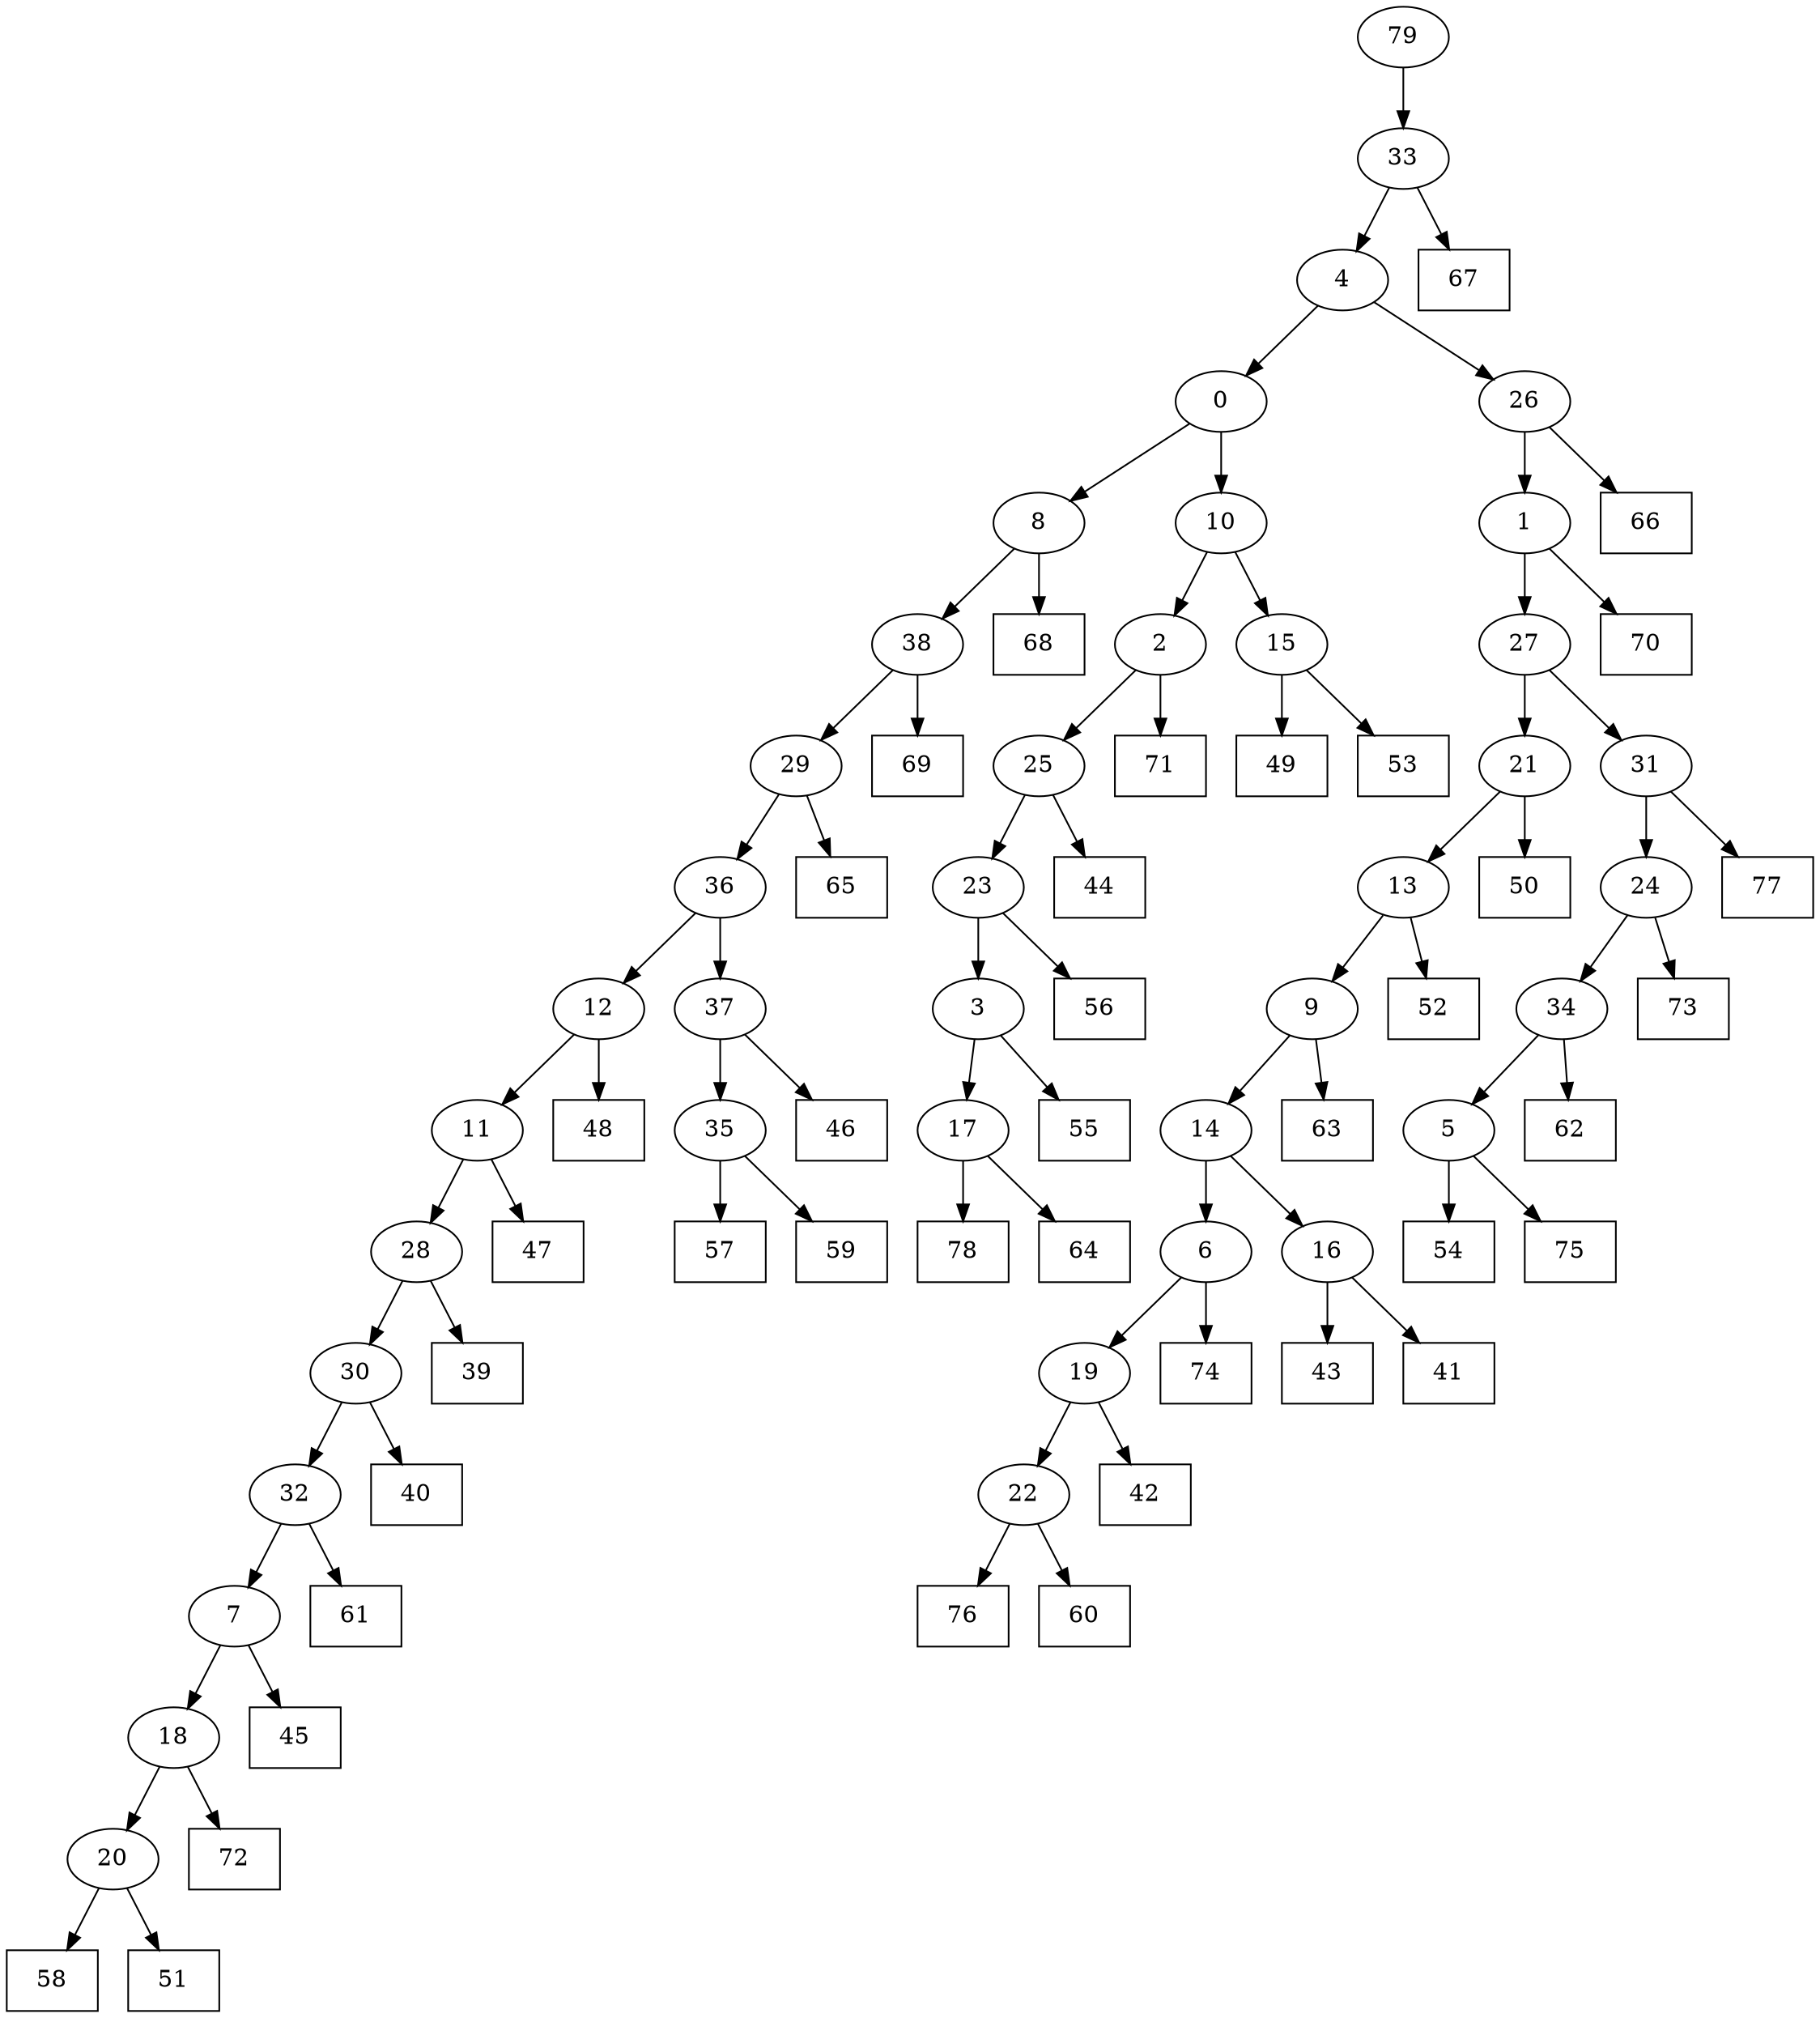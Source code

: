 digraph G {
0[label="0"];
1[label="1"];
2[label="2"];
3[label="3"];
4[label="4"];
5[label="5"];
6[label="6"];
7[label="7"];
8[label="8"];
9[label="9"];
10[label="10"];
11[label="11"];
12[label="12"];
13[label="13"];
14[label="14"];
15[label="15"];
16[label="16"];
17[label="17"];
18[label="18"];
19[label="19"];
20[label="20"];
21[label="21"];
22[label="22"];
23[label="23"];
24[label="24"];
25[label="25"];
26[label="26"];
27[label="27"];
28[label="28"];
29[label="29"];
30[label="30"];
31[label="31"];
32[label="32"];
33[label="33"];
34[label="34"];
35[label="35"];
36[label="36"];
37[label="37"];
38[label="38"];
39[shape=box,label="63"];
40[shape=box,label="61"];
41[shape=box,label="43"];
42[shape=box,label="71"];
43[shape=box,label="73"];
44[shape=box,label="44"];
45[shape=box,label="55"];
46[shape=box,label="58"];
47[shape=box,label="54"];
48[shape=box,label="48"];
49[shape=box,label="41"];
50[shape=box,label="68"];
51[shape=box,label="56"];
52[shape=box,label="50"];
53[shape=box,label="77"];
54[shape=box,label="66"];
55[shape=box,label="40"];
56[shape=box,label="46"];
57[shape=box,label="57"];
58[shape=box,label="75"];
59[shape=box,label="65"];
60[shape=box,label="42"];
61[shape=box,label="62"];
62[shape=box,label="49"];
63[shape=box,label="78"];
64[shape=box,label="76"];
65[shape=box,label="70"];
66[shape=box,label="59"];
67[shape=box,label="64"];
68[shape=box,label="72"];
69[shape=box,label="47"];
70[shape=box,label="74"];
71[shape=box,label="53"];
72[shape=box,label="45"];
73[shape=box,label="39"];
74[shape=box,label="52"];
75[shape=box,label="60"];
76[shape=box,label="69"];
77[shape=box,label="51"];
78[shape=box,label="67"];
79[label="79"];
6->70 ;
27->21 ;
7->72 ;
22->75 ;
32->40 ;
37->35 ;
16->41 ;
1->65 ;
30->55 ;
14->16 ;
16->49 ;
26->54 ;
18->68 ;
15->62 ;
34->61 ;
19->60 ;
20->46 ;
34->5 ;
5->58 ;
8->50 ;
24->43 ;
21->52 ;
17->63 ;
6->19 ;
23->3 ;
3->45 ;
12->11 ;
17->67 ;
25->23 ;
23->51 ;
19->22 ;
22->64 ;
9->14 ;
79->33 ;
11->69 ;
13->9 ;
9->39 ;
10->15 ;
15->71 ;
25->44 ;
20->77 ;
29->59 ;
24->34 ;
12->48 ;
31->53 ;
1->27 ;
33->78 ;
36->12 ;
29->36 ;
36->37 ;
2->42 ;
27->31 ;
35->57 ;
2->25 ;
31->24 ;
21->13 ;
13->74 ;
5->47 ;
38->29 ;
3->17 ;
18->20 ;
37->56 ;
28->30 ;
11->28 ;
28->73 ;
30->32 ;
32->7 ;
0->8 ;
8->38 ;
38->76 ;
35->66 ;
4->26 ;
26->1 ;
7->18 ;
33->4 ;
4->0 ;
14->6 ;
0->10 ;
10->2 ;
}
